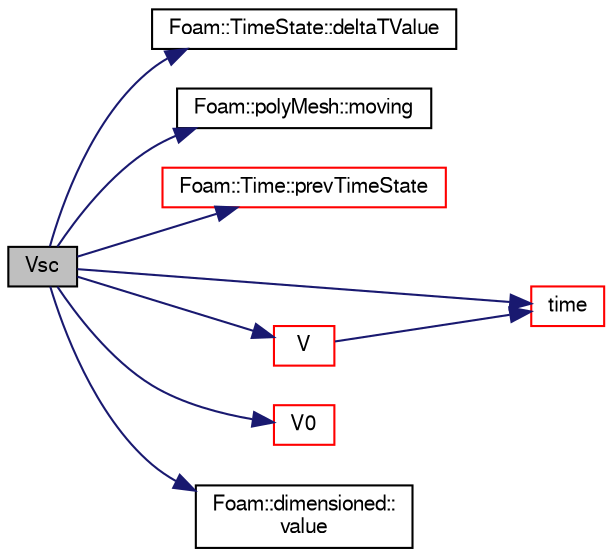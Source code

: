 digraph "Vsc"
{
  bgcolor="transparent";
  edge [fontname="FreeSans",fontsize="10",labelfontname="FreeSans",labelfontsize="10"];
  node [fontname="FreeSans",fontsize="10",shape=record];
  rankdir="LR";
  Node17775 [label="Vsc",height=0.2,width=0.4,color="black", fillcolor="grey75", style="filled", fontcolor="black"];
  Node17775 -> Node17776 [color="midnightblue",fontsize="10",style="solid",fontname="FreeSans"];
  Node17776 [label="Foam::TimeState::deltaTValue",height=0.2,width=0.4,color="black",URL="$a26362.html#aeb7fdbc18a6f908efa70a34e5688436c",tooltip="Return time step value. "];
  Node17775 -> Node17777 [color="midnightblue",fontsize="10",style="solid",fontname="FreeSans"];
  Node17777 [label="Foam::polyMesh::moving",height=0.2,width=0.4,color="black",URL="$a27410.html#afa64275c1aa240283901d7afcb2f153d",tooltip="Is mesh moving. "];
  Node17775 -> Node17778 [color="midnightblue",fontsize="10",style="solid",fontname="FreeSans"];
  Node17778 [label="Foam::Time::prevTimeState",height=0.2,width=0.4,color="red",URL="$a26350.html#a138041e78b81df1eee147266c7470a96",tooltip="Return previous TimeState if time is being sub-cycled. "];
  Node17775 -> Node17929 [color="midnightblue",fontsize="10",style="solid",fontname="FreeSans"];
  Node17929 [label="time",height=0.2,width=0.4,color="red",URL="$a22766.html#a0d94096809fe3376b29a2a29ca11bb18",tooltip="Return the top-level database. "];
  Node17775 -> Node17998 [color="midnightblue",fontsize="10",style="solid",fontname="FreeSans"];
  Node17998 [label="V",height=0.2,width=0.4,color="red",URL="$a22766.html#a154893d1a508aff074b16eaeaa396aea",tooltip="Return cell volumes. "];
  Node17998 -> Node17929 [color="midnightblue",fontsize="10",style="solid",fontname="FreeSans"];
  Node17775 -> Node17930 [color="midnightblue",fontsize="10",style="solid",fontname="FreeSans"];
  Node17930 [label="V0",height=0.2,width=0.4,color="red",URL="$a22766.html#a45ad0db3a9aec0041ec8326828ff74ec",tooltip="Return old-time cell volumes. "];
  Node17775 -> Node17822 [color="midnightblue",fontsize="10",style="solid",fontname="FreeSans"];
  Node17822 [label="Foam::dimensioned::\lvalue",height=0.2,width=0.4,color="black",URL="$a26366.html#a7948200a26c85fc3a83ffa510a91d668",tooltip="Return const reference to value. "];
}
